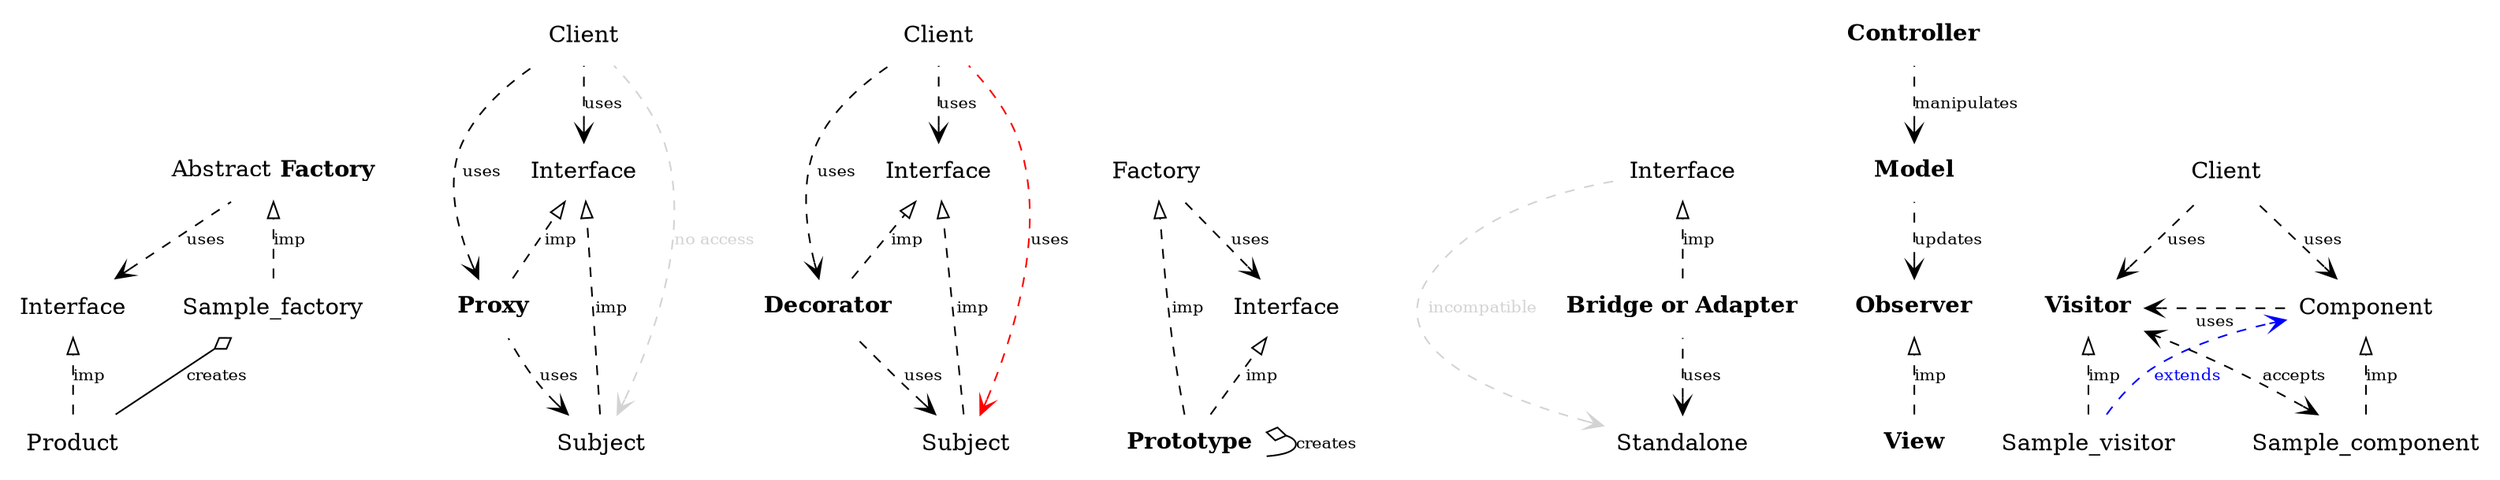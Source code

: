 digraph G {
	rankdir="BT"
	node [shape=plaintext];
	edge [fontsize=10 _fontcolor=darkgray]
	// Inheritance
	edge [label=inh arrowhead=onormal];

	// Implementation
	edge [label=imp weight=1000 arrowhead=onormal style=dashed];
	Product -> Interface;
	Factory [label=<Abstract <b>Factory</b>>]
	Sample_factory -> Factory;
	Proxy [label=<<b>Proxy</b>>]
	{ Subject Proxy } -> Proxy_interface
	Decorator [label=<<b>Decorator</b>>]
	Subject_of_Decorator [label=Subject]
	{ Decorator Subject_of_Decorator} -> Decorator_interface
	Proxy_interface [label="Interface"]
	Decorator_interface [label="Interface"]
	Factory_of_prototype [label=Factory]
	Interface_of_prototype [label=Interface]
	Prototype -> { Factory_of_prototype Interface_of_prototype}
	Prototype [label=<<b>Prototype</b>>]
	Bridge_interface [label=Interface]
	Bridge [label=<<b>Bridge or Adapter</b>>]
	Bridge -> Bridge_interface
	Observer [label=<<b>Observer</b>>]
	View [label=<<b>View</b>>]
	Model [label=<<b>Model</b>>]
	Controller [label=<<b>Controller</b>>]
	View -> Observer

	Visitor [label=<<b>Visitor</b>>]
	rank = same { Component  Visitor }
	//Component [rank=min]
	Sample_visitor -> Visitor
	Sample_component -> Component

	// Aggregation
	edge [label=agg weight=1 arrowtail=odiamond dir=back style=""]

	edge [label=creates dir="" arrowhead=odiamond]
	Product -> Sample_factory
	Prototype -> Prototype

	// Dependencies
	edge [label=uses weight=1 arrowhead=vee style=dashed dir="" ]

	Component -> Visitor [weight=0]
	Sample_component -> Visitor [label=accepts weight=0 dir=both arrowtail=vee _constraint=false]
	Sample_visitor -> Component [label=extends color=blue fontcolor=blue]
	//{Sample_visitor Sample_component } -> Client_of_Visitor [style=invis]
	edge [label=uses weight=1 dir=back arrowtail=vee ]
	Client_of_Decorator [label=Client]
	Subject_of_Decorator -> Decorator -> Client_of_Decorator
	Decorator_interface -> Client_of_Decorator
	{ Subject_of_Decorator } -> Client_of_Decorator [color=red]
	Client_of_Visitor [label=Client]
	{ Visitor Component  } -> Client_of_Visitor

	Subject -> Proxy
	Client_of_Proxy [label=Client]
	Proxy -> Client_of_Proxy
	Proxy_interface -> Client_of_Proxy
	Model -> Controller [label=manipulates]
	Interface -> Factory
	Interface_of_prototype -> Factory_of_prototype
	Standalone -> Bridge
	Observer -> Model [label=updates]
	edge [color=lightgray fontcolor=lightgray xweight=0  _constraint=false]
	Subject -> Client_of_Proxy [label="no access"]
	Standalone -> Bridge_interface [label="incompatible" constraint=false]
}
